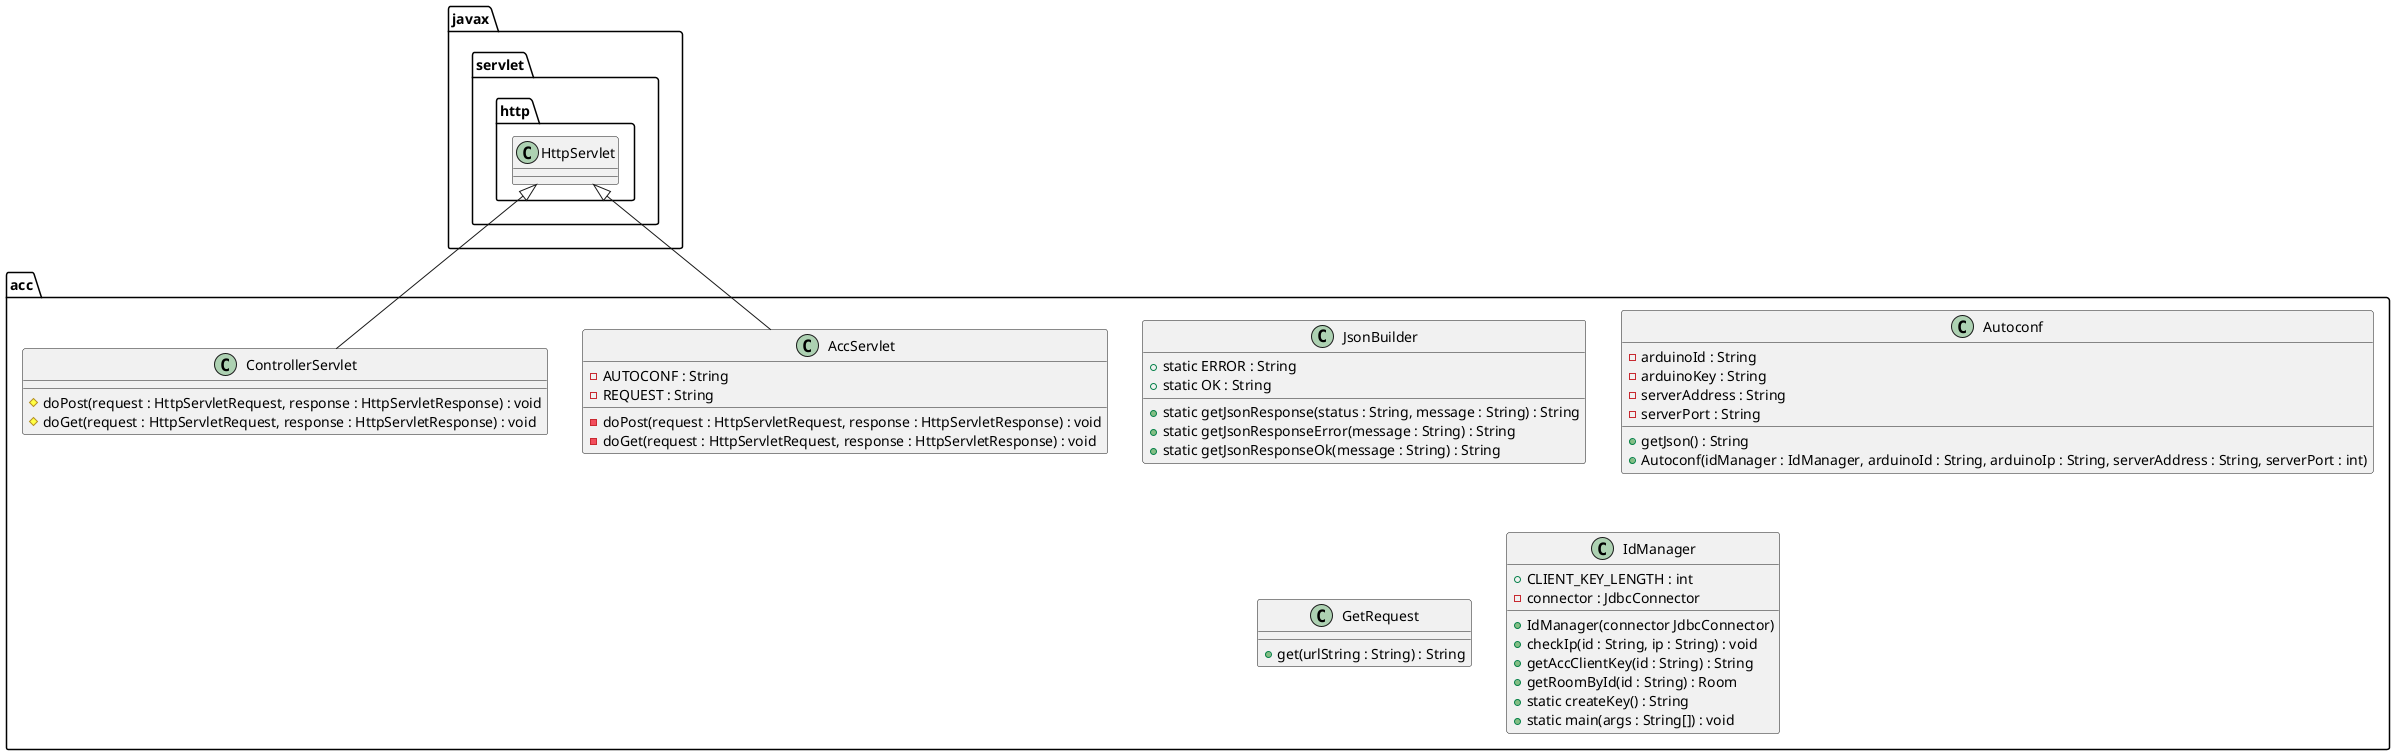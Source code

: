@startuml

package javax.servlet.http {
    class HttpServlet {

    }
}

package acc {
    class JsonBuilder {
        + static ERROR : String
        + static OK : String
        + static getJsonResponse(status : String, message : String) : String
        + static getJsonResponseError(message : String) : String
        + static getJsonResponseOk(message : String) : String
    }

    class AccServlet {
        - AUTOCONF : String
        - REQUEST : String
        - doPost(request : HttpServletRequest, response : HttpServletResponse) : void
        - doGet(request : HttpServletRequest, response : HttpServletResponse) : void
    }
    HttpServlet <|-- AccServlet

    class Autoconf {
        - arduinoId : String
        - arduinoKey : String
        - serverAddress : String
        - serverPort : String
        + getJson() : String
        + Autoconf(idManager : IdManager, arduinoId : String, arduinoIp : String, serverAddress : String, serverPort : int)
    }

    class ControllerServlet {
        # doPost(request : HttpServletRequest, response : HttpServletResponse) : void
        # doGet(request : HttpServletRequest, response : HttpServletResponse) : void
    }
    HttpServlet <|-- ControllerServlet

    class GetRequest {
        + get(urlString : String) : String
    }

    class IdManager {
        + CLIENT_KEY_LENGTH : int
        - connector : JdbcConnector
        + IdManager(connector JdbcConnector)
        + checkIp(id : String, ip : String) : void
        + getAccClientKey(id : String) : String
        + getRoomById(id : String) : Room
        + static createKey() : String
        + static main(args : String[]) : void
    }
}

@enduml
